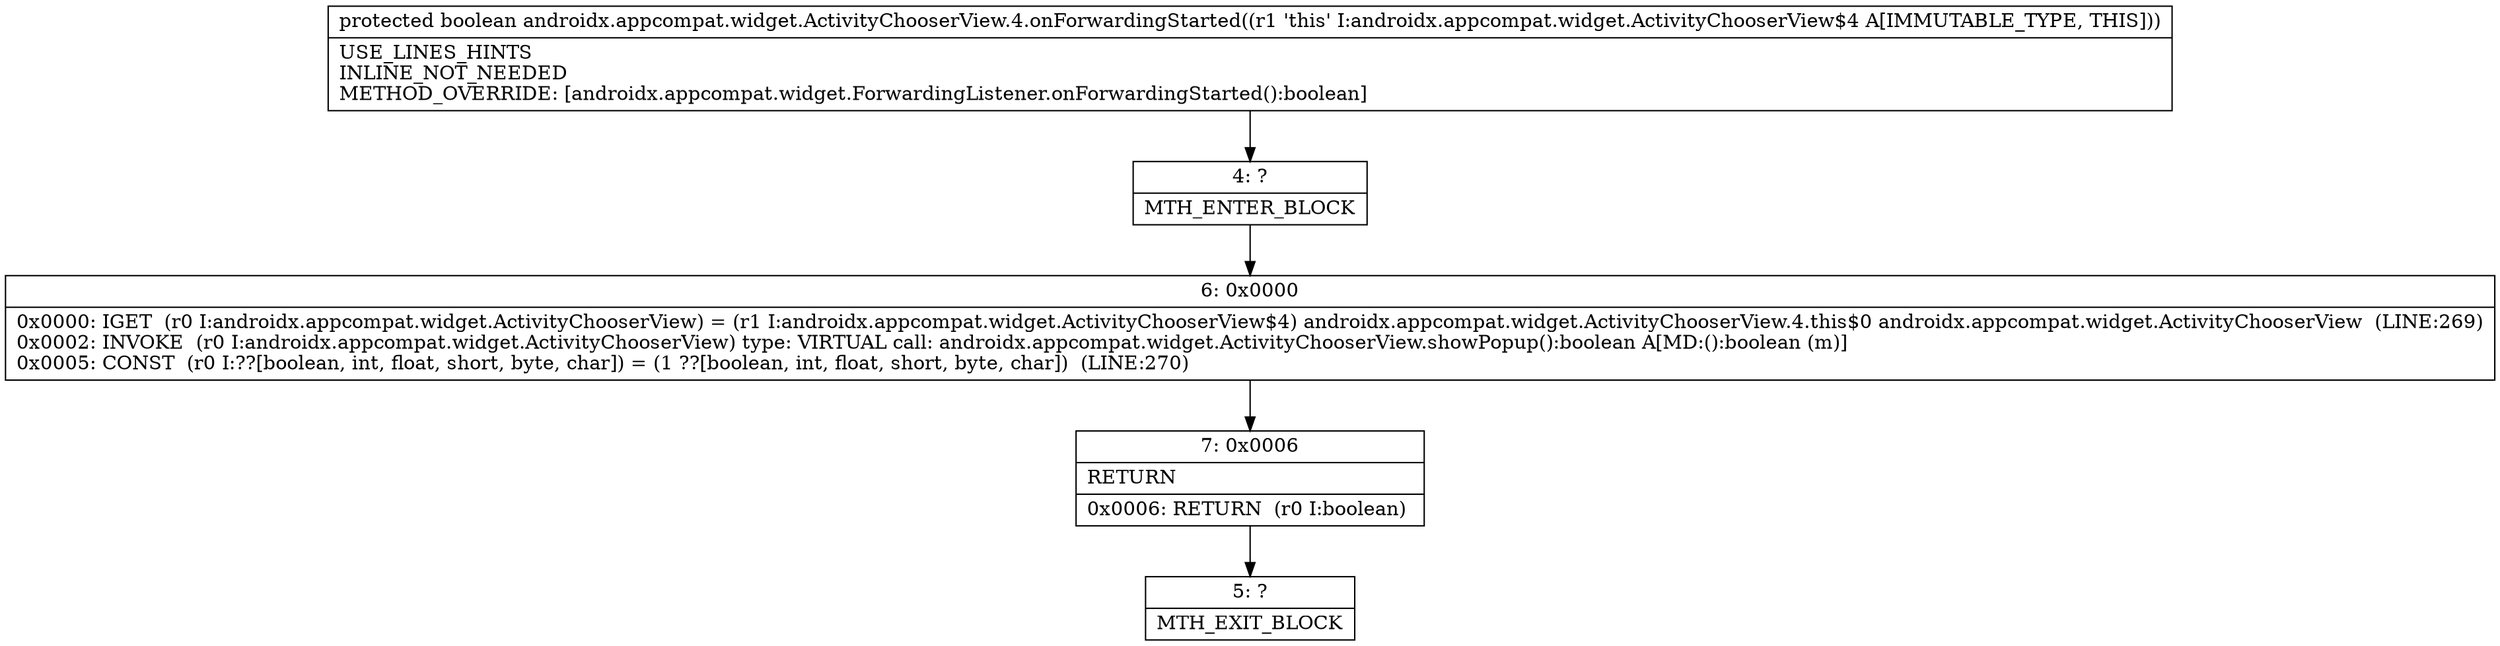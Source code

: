 digraph "CFG forandroidx.appcompat.widget.ActivityChooserView.4.onForwardingStarted()Z" {
Node_4 [shape=record,label="{4\:\ ?|MTH_ENTER_BLOCK\l}"];
Node_6 [shape=record,label="{6\:\ 0x0000|0x0000: IGET  (r0 I:androidx.appcompat.widget.ActivityChooserView) = (r1 I:androidx.appcompat.widget.ActivityChooserView$4) androidx.appcompat.widget.ActivityChooserView.4.this$0 androidx.appcompat.widget.ActivityChooserView  (LINE:269)\l0x0002: INVOKE  (r0 I:androidx.appcompat.widget.ActivityChooserView) type: VIRTUAL call: androidx.appcompat.widget.ActivityChooserView.showPopup():boolean A[MD:():boolean (m)]\l0x0005: CONST  (r0 I:??[boolean, int, float, short, byte, char]) = (1 ??[boolean, int, float, short, byte, char])  (LINE:270)\l}"];
Node_7 [shape=record,label="{7\:\ 0x0006|RETURN\l|0x0006: RETURN  (r0 I:boolean) \l}"];
Node_5 [shape=record,label="{5\:\ ?|MTH_EXIT_BLOCK\l}"];
MethodNode[shape=record,label="{protected boolean androidx.appcompat.widget.ActivityChooserView.4.onForwardingStarted((r1 'this' I:androidx.appcompat.widget.ActivityChooserView$4 A[IMMUTABLE_TYPE, THIS]))  | USE_LINES_HINTS\lINLINE_NOT_NEEDED\lMETHOD_OVERRIDE: [androidx.appcompat.widget.ForwardingListener.onForwardingStarted():boolean]\l}"];
MethodNode -> Node_4;Node_4 -> Node_6;
Node_6 -> Node_7;
Node_7 -> Node_5;
}

